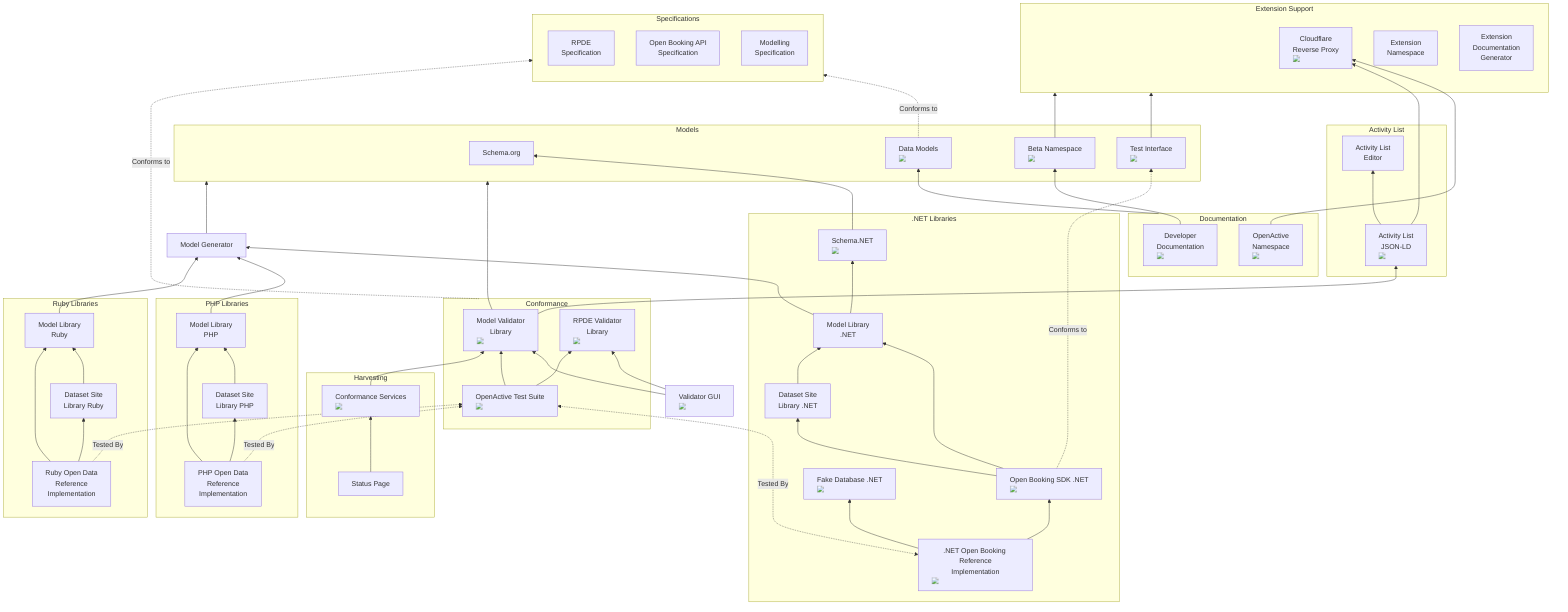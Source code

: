 %%{init: {"theme": "default" }}%%
flowchart BT

  classDef default background-repeat:no-repeat,background-attachment:fixed,background-position:center,margin-bottom:10px
  
  subgraph validator [Conformance]
    DMV["Model Validator<br/>Library<br/><img src='https://travis-ci.com/openactive/data-model-validator.svg?branch=master'/>"]
    click DMV "https://github.com/openactive/data-model-validator/"
    RPDEValidator["RPDE Validator<br/>Library<br/><img src='https://travis-ci.com/openactive/rpde-validator.svg?branch=master'/>"]
    click RPDEValidator "https://github.com/openactive/rpde-validator/"
    TS["OpenActive Test Suite<br/><img src='https://github.com/openactive/openactive-test-suite/workflows/Reference%20Implementation/badge.svg'/>"]
    click TS "https://github.com/openactive/openactive-test-suite/"
  end

  DMVS --> DMV --> models
  DMVS --> RPDEValidator 

  DMVS["Validator GUI<br/><img src='https://travis-ci.com/openactive/data-model-validator-site.svg?branch=master'/>"] 
  click DMVS "https://github.com/openactive/data-model-validator-site/"


  
  subgraph models [Models]
  Schema["Schema.org"]
  DM["Data Models<br/><img src='https://travis-ci.com/openactive/data-models.svg?branch=master'/>"]
  click DM "https://github.com/openactive/data-models"
  TestInterface["Test Interface<br/><img src='https://github.com/openactive/test-interface/workflows/Deploy%20to%20GitHub%20Pages/badge.svg?branch=master'/>"]
  click TestInterface "https://github.com/openactive/test-interface"
  Beta["Beta Namespace<br/><img src='https://github.com/openactive/ns-beta/workflows/Deploy%20to%20GitHub%20Pages/badge.svg?branch=master'/>"]
  click Beta "https://github.com/openactive/ns-beta"
  end
  

  subgraph ExtensionSupport [Extension Support]
  CF["Cloudflare<br/>Reverse Proxy<br/><img src='https://github.com/openactive/cloudflare-reverse-proxy/workflows/Deploy%20to%20Cloudflare/badge.svg?branch=master'/>"]
  click CF "https://github.com/openactive/cloudflare-reverse-proxy"
  
  ExtensionNS["Extension<br/>Namespace"]
  click ExtensionNS "https://github.com/openactive/ns-extension"
  ExtensionDocs["Extension<br/>Documentation<br/>Generator"]
  click ExtensionDocs "https://github.com/openactive/extension-documentation-generator"
  end
  TestInterface & Beta --> ExtensionSupport
  NS & ActivityList --> CF 

  Ref.NET[".NET Open Booking Reference<br/>Implementation<br/><img src='https://github.com/openactive/OpenActive.Server.NET/workflows/OpenActive%20Test%20Suite/badge.svg?branch=master'/>"]
  click Ref.NET "https://github.com/openactive/OpenActive.Server.NET#openactive-reference-implementation-"

  OA.Server.NET["Open Booking SDK .NET<br/><img src='https://github.com/openactive/OpenActive.Server.NET/workflows/OpenActive.Server.NET.Tests/badge.svg?branch=master'/>"]
  click OA.Server.NET "https://github.com/openactive/OpenActive.Server.NET#openactiveservernet--"

  OA.Fakedatabase.NET["Fake Database .NET<br/><img src='https://github.com/openactive/OpenActive.Server.NET/workflows/OpenActive.FakeDatabase.NET.Tests/badge.svg?branch=master'/>"]
  click OA.Fakedatabase.NET "https://github.com/openactive/OpenActive.Server.NET#openactivefakedatabasenet--"

  model-lib["Model Generator"]
  click model-lib "https://github.com/openactive/models-lib"
  Schema.NET["Schema.NET<br/><img src='https://github.com/RehanSaeed/Schema.NET/workflows/Build/badge.svg?branch=master'/>"]
  click Schema.NET "https://github.com/RehanSaeed/Schema.NET"
  
  OA.NET["Model Library<br/>.NET"]
  click OA.NET "https://github.com/openactive/OpenActive.NET"
  models-php["Model Library<br/>PHP"]
  click models-php "https://github.com/openactive/models-php"
  models-ruby["Model Library<br/>Ruby"]
  click models-ruby "https://github.com/openactive/models-ruby"
  
  OA.Dataset.NET["Dataset Site<br/>Library .NET"]
  click OA.Dataset.NET "https://github.com/openactive/OpenActive.DatasetSite.NET"
  dataset-site-php["Dataset Site<br/>Library PHP"]
  click dataset-site-php "https://github.com/openactive/dataset-site-template-php"
  dataset-site-ruby["Dataset Site<br/>Library Ruby"]
  click dataset-site-ruby "https://github.com/openactive/dataset-site-template-ruby"
  

  ref-php["PHP Open Data<br/>Reference<br/>Implementation"]
  click ref-php "https://github.com/openactive/models-php-test"
  ref-ruby["Ruby Open Data<br/>Reference<br/>Implementation"]
  click ref-ruby "https://github.com/openactive/models-ruby-test"




  ActivityList["Activity List<br/>JSON-LD<br/><img src='https://travis-ci.com/openactive/activity-list.svg?branch=master'/>"]
  click ActivityList "https://github.com/openactive/activity-list"
  ActivityListEditor["Activity List<br/>Editor"]
  click ActivityListEditor "https://github.com/openactive/activity-list-editor"


  subgraph specs [Specifications]
  RPDESpec["RPDE<br/>Specification"]
  click RPDESpec "https://openactive.io/realtime-paged-data-exchange/"
  OpenBookingSpec["Open Booking API<br/>Specification"]
  click OpenBookingSpec "https://openactive.io/open-booking-api/EditorsDraft"
  ModelsSpec["Modelling<br/>Specification"]
  click ModelsSpec "https://openactive.io/modelling-opportunity-data/"
  end

  model-lib --> models

  models-php --> model-lib
  OA.NET --> model-lib
  models-ruby --> model-lib

  subgraph ruby-lib [Ruby Libraries]
  ref-ruby --> dataset-site-ruby --> models-ruby
  ref-ruby --> models-ruby
  end

  subgraph net-lib [.NET Libraries]
  Ref.NET --> OA.Server.NET --> OA.NET & OA.Dataset.NET
  Ref.NET --> OA.Fakedatabase.NET
  OA.Dataset.NET --> OA.NET --> Schema.NET --> Schema
  end

  subgraph php-lib [PHP Libraries]
  ref-php --> dataset-site-php --> models-php
  ref-php --> models-php
  end





  DMV --> ActivityList
  
  subgraph act [Activity List]
  ActivityList --> ActivityListEditor
  end


  


	DM -. Conforms to .-> specs



  validator -. Conforms to .-> specs

  Ref.NET<-. Tested By .-> TS
  ref-php-. Tested By .-> TS
  ref-ruby-. Tested By .-> TS
  
  TS --> DMV
  TS --> RPDEValidator

  subgraph Documentation [Documentation]
  Docs["Developer<br/>Documentation<br/><img src='https://travis-ci.com/openactive/developer-documentation.svg?branch=master'/>"]
  click Docs "https://github.com/openactive/developer-documentation/"
  NS["OpenActive<br/>Namespace<br/><img src='https://travis-ci.com/openactive/openactive.github.io.svg?branch=master'/>"]
  click NS "https://github.com/openactive/openactive.github.io"
  end
  Documentation --> DM
  Docs --> Beta

  OA.Server.NET -. Conforms to .-> TestInterface

  subgraph harvesting [Harvesting]
  CS["Conformance Services<br/><img src='https://github.com/openactive/conformance-services/workflows/Node.js%20CI/badge.svg?branch=master'/>"]
  click CS "https://github.com/openactive/conformance-services/"
  Status["Status Page"]
  click Status "https://github.com/openactive/conformance-status-page"
  Status --> CS --> DMV
  end